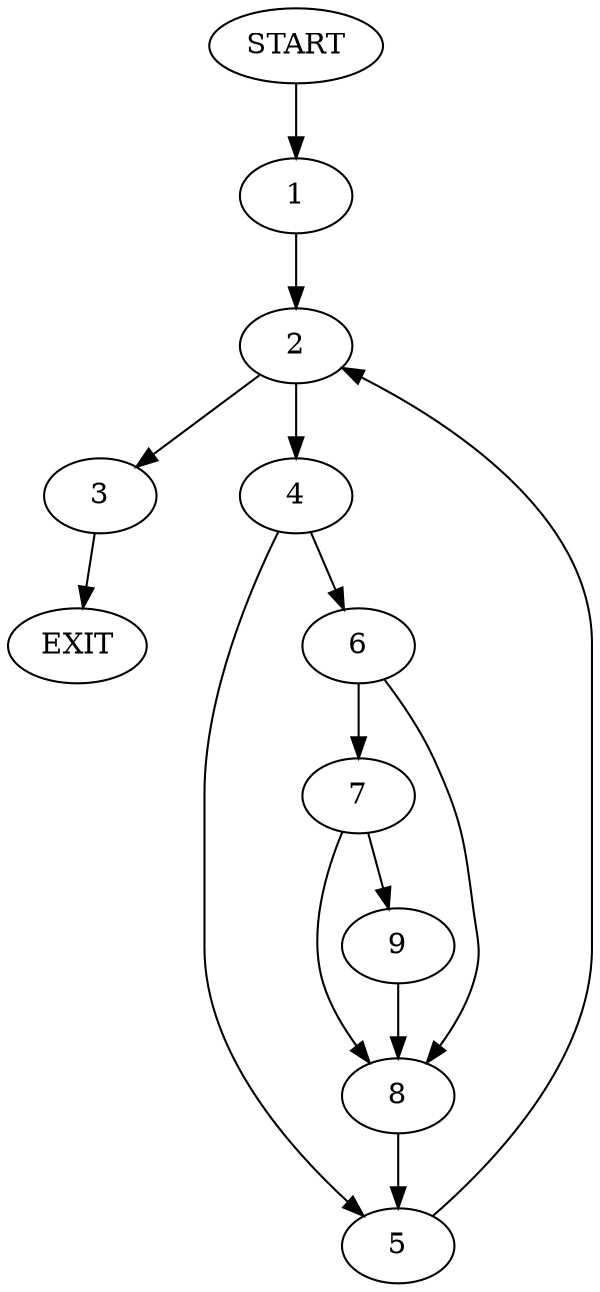 digraph {
0 [label="START"];
1;
2;
3;
4;
5;
6;
7;
8;
9;
10 [label="EXIT"];
0 -> 1;
1 -> 2;
2 -> 3;
2 -> 4;
3 -> 10;
4 -> 5;
4 -> 6;
6 -> 7;
6 -> 8;
5 -> 2;
7 -> 9;
7 -> 8;
8 -> 5;
9 -> 8;
}